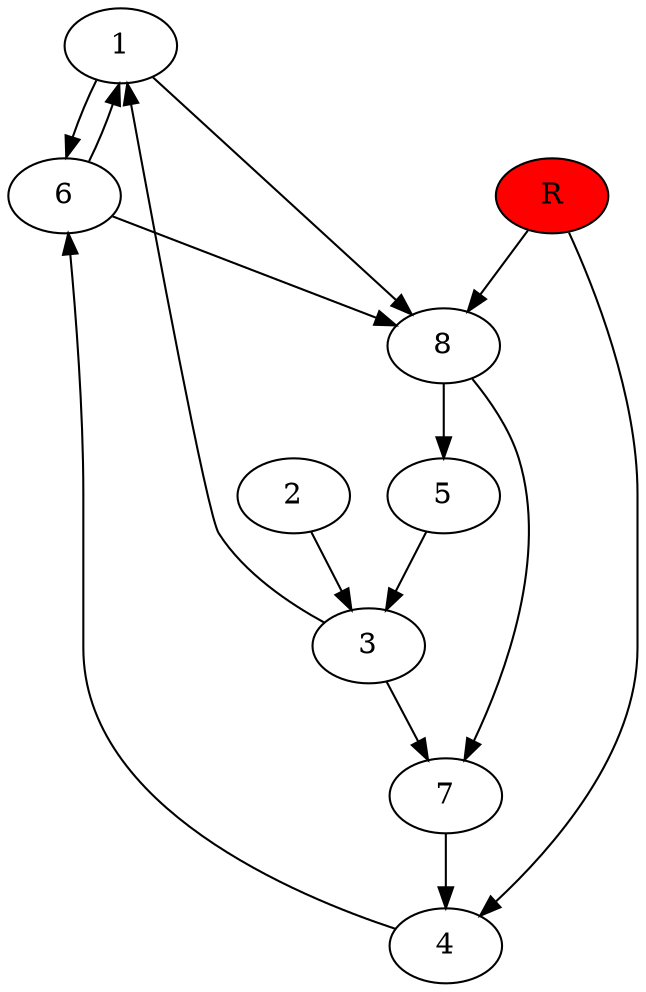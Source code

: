 digraph prb32039 {
	1
	2
	3
	4
	5
	6
	7
	8
	R [fillcolor="#ff0000" style=filled]
	1 -> 6
	1 -> 8
	2 -> 3
	3 -> 1
	3 -> 7
	4 -> 6
	5 -> 3
	6 -> 1
	6 -> 8
	7 -> 4
	8 -> 5
	8 -> 7
	R -> 4
	R -> 8
}
